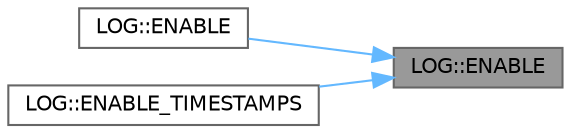 digraph "LOG::ENABLE"
{
 // LATEX_PDF_SIZE
  bgcolor="transparent";
  edge [fontname=Helvetica,fontsize=10,labelfontname=Helvetica,labelfontsize=10];
  node [fontname=Helvetica,fontsize=10,shape=box,height=0.2,width=0.4];
  rankdir="RL";
  Node1 [id="Node000001",label="LOG::ENABLE",height=0.2,width=0.4,color="gray40", fillcolor="grey60", style="filled", fontcolor="black",tooltip=" "];
  Node1 -> Node2 [id="edge1_Node000001_Node000002",dir="back",color="steelblue1",style="solid",tooltip=" "];
  Node2 [id="Node000002",label="LOG::ENABLE",height=0.2,width=0.4,color="grey40", fillcolor="white", style="filled",URL="$namespace_l_o_g.html#a2367c9d0ae19ba363f09b8bde85b4eb2",tooltip=" "];
  Node1 -> Node3 [id="edge2_Node000001_Node000003",dir="back",color="steelblue1",style="solid",tooltip=" "];
  Node3 [id="Node000003",label="LOG::ENABLE_TIMESTAMPS",height=0.2,width=0.4,color="grey40", fillcolor="white", style="filled",URL="$namespace_l_o_g.html#a0c9a7fe020ae17df56a5cd09509f58c3",tooltip=" "];
}
